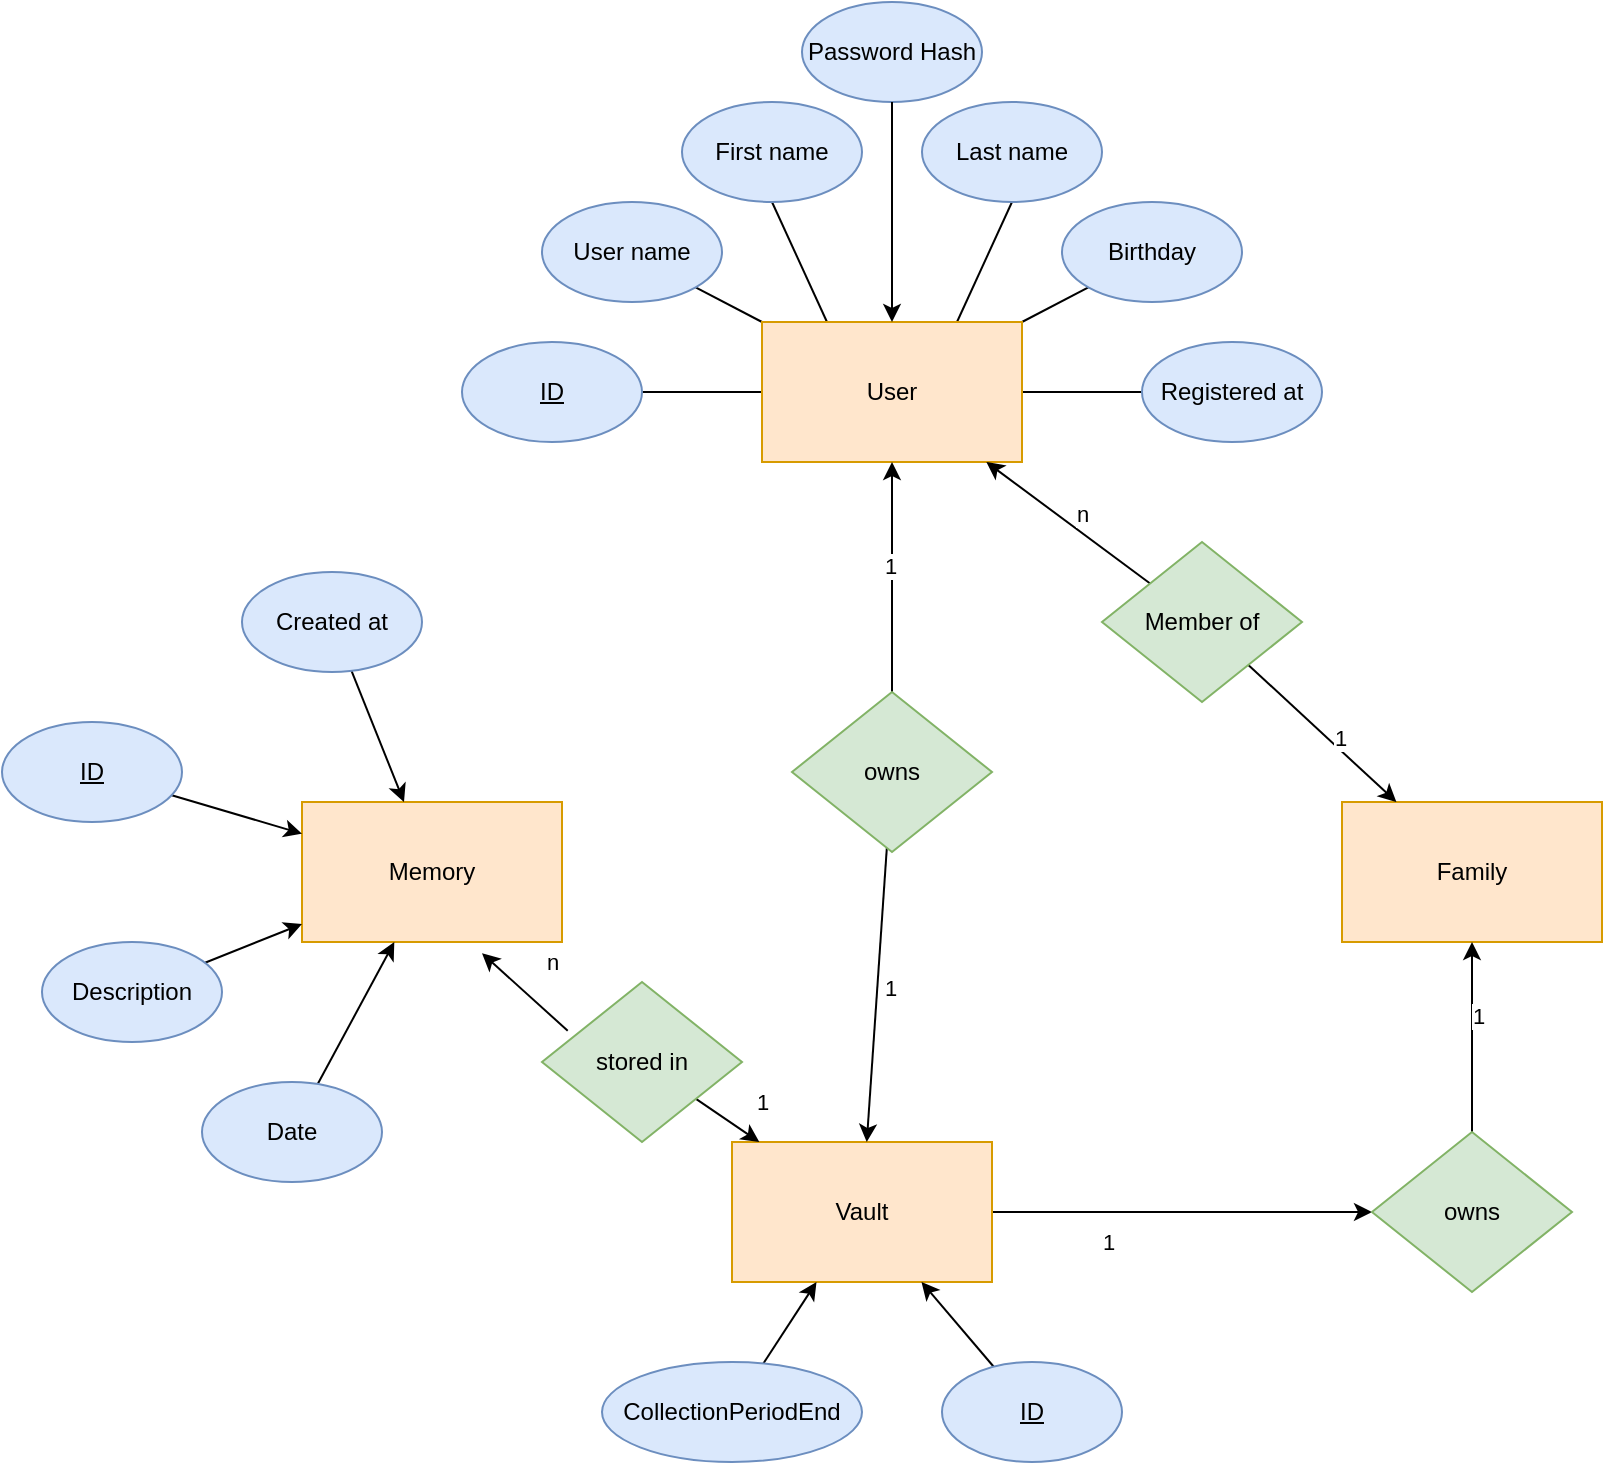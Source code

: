 <mxfile>
    <diagram id="G4HzG8G6dSyRFojKYMRV" name="Page-1">
        <mxGraphModel dx="1021" dy="1845" grid="1" gridSize="10" guides="1" tooltips="1" connect="1" arrows="1" fold="1" page="1" pageScale="1" pageWidth="850" pageHeight="1100" math="0" shadow="0">
            <root>
                <mxCell id="0"/>
                <mxCell id="1" parent="0"/>
                <mxCell id="26" value="" style="group" parent="1" vertex="1" connectable="0">
                    <mxGeometry x="240" y="-50" width="430" height="180" as="geometry"/>
                </mxCell>
                <mxCell id="15" style="edgeStyle=none;html=1;exitX=0;exitY=0.5;exitDx=0;exitDy=0;entryX=1;entryY=0.5;entryDx=0;entryDy=0;endArrow=none;endFill=0;" parent="26" source="13" target="14" edge="1">
                    <mxGeometry relative="1" as="geometry"/>
                </mxCell>
                <mxCell id="21" style="edgeStyle=none;html=1;exitX=0;exitY=0;exitDx=0;exitDy=0;entryX=1;entryY=1;entryDx=0;entryDy=0;endArrow=none;endFill=0;" parent="26" source="13" target="17" edge="1">
                    <mxGeometry relative="1" as="geometry"/>
                </mxCell>
                <mxCell id="22" style="edgeStyle=none;html=1;exitX=0.25;exitY=0;exitDx=0;exitDy=0;entryX=0.5;entryY=1;entryDx=0;entryDy=0;endArrow=none;endFill=0;" parent="26" source="13" target="16" edge="1">
                    <mxGeometry relative="1" as="geometry"/>
                </mxCell>
                <mxCell id="23" style="edgeStyle=none;html=1;exitX=0.75;exitY=0;exitDx=0;exitDy=0;entryX=0.5;entryY=1;entryDx=0;entryDy=0;endArrow=none;endFill=0;" parent="26" source="13" target="18" edge="1">
                    <mxGeometry relative="1" as="geometry"/>
                </mxCell>
                <mxCell id="24" style="edgeStyle=none;html=1;exitX=1;exitY=0;exitDx=0;exitDy=0;entryX=0;entryY=1;entryDx=0;entryDy=0;endArrow=none;endFill=0;" parent="26" source="13" target="19" edge="1">
                    <mxGeometry relative="1" as="geometry"/>
                </mxCell>
                <mxCell id="25" style="edgeStyle=none;html=1;exitX=1;exitY=0.5;exitDx=0;exitDy=0;entryX=0;entryY=0.5;entryDx=0;entryDy=0;endArrow=none;endFill=0;" parent="26" source="13" target="20" edge="1">
                    <mxGeometry relative="1" as="geometry"/>
                </mxCell>
                <mxCell id="13" value="User" style="rounded=0;whiteSpace=wrap;html=1;fillColor=#ffe6cc;strokeColor=#d79b00;" parent="26" vertex="1">
                    <mxGeometry x="150" y="110" width="130" height="70" as="geometry"/>
                </mxCell>
                <mxCell id="14" value="ID" style="ellipse;whiteSpace=wrap;html=1;fontStyle=4;fillColor=#dae8fc;strokeColor=#6c8ebf;" parent="26" vertex="1">
                    <mxGeometry y="120" width="90" height="50" as="geometry"/>
                </mxCell>
                <mxCell id="16" value="First name" style="ellipse;whiteSpace=wrap;html=1;fontStyle=0;fillColor=#dae8fc;strokeColor=#6c8ebf;" parent="26" vertex="1">
                    <mxGeometry x="110" width="90" height="50" as="geometry"/>
                </mxCell>
                <mxCell id="17" value="User name" style="ellipse;whiteSpace=wrap;html=1;fontStyle=0;fillColor=#dae8fc;strokeColor=#6c8ebf;" parent="26" vertex="1">
                    <mxGeometry x="40" y="50" width="90" height="50" as="geometry"/>
                </mxCell>
                <mxCell id="18" value="Last name" style="ellipse;whiteSpace=wrap;html=1;fontStyle=0;fillColor=#dae8fc;strokeColor=#6c8ebf;" parent="26" vertex="1">
                    <mxGeometry x="230" width="90" height="50" as="geometry"/>
                </mxCell>
                <mxCell id="19" value="Birthday" style="ellipse;whiteSpace=wrap;html=1;fontStyle=0;fillColor=#dae8fc;strokeColor=#6c8ebf;" parent="26" vertex="1">
                    <mxGeometry x="300" y="50" width="90" height="50" as="geometry"/>
                </mxCell>
                <mxCell id="20" value="Registered at" style="ellipse;whiteSpace=wrap;html=1;fontStyle=0;fillColor=#dae8fc;strokeColor=#6c8ebf;" parent="26" vertex="1">
                    <mxGeometry x="340" y="120" width="90" height="50" as="geometry"/>
                </mxCell>
                <mxCell id="43" value="" style="edgeStyle=none;html=1;" parent="1" source="33" target="42" edge="1">
                    <mxGeometry relative="1" as="geometry"/>
                </mxCell>
                <mxCell id="45" value="1" style="edgeLabel;html=1;align=center;verticalAlign=middle;resizable=0;points=[];" parent="43" vertex="1" connectable="0">
                    <mxGeometry x="-0.126" relative="1" as="geometry">
                        <mxPoint x="-25" y="15" as="offset"/>
                    </mxGeometry>
                </mxCell>
                <mxCell id="33" value="Vault" style="rounded=0;whiteSpace=wrap;html=1;fillColor=#ffe6cc;strokeColor=#d79b00;" parent="1" vertex="1">
                    <mxGeometry x="375" y="470" width="130" height="70" as="geometry"/>
                </mxCell>
                <mxCell id="39" value="" style="edgeStyle=none;html=1;" parent="1" source="34" target="33" edge="1">
                    <mxGeometry relative="1" as="geometry"/>
                </mxCell>
                <mxCell id="34" value="ID" style="ellipse;whiteSpace=wrap;html=1;fontStyle=4;fillColor=#dae8fc;strokeColor=#6c8ebf;" parent="1" vertex="1">
                    <mxGeometry x="480" y="580" width="90" height="50" as="geometry"/>
                </mxCell>
                <mxCell id="37" value="" style="edgeStyle=none;html=1;" parent="1" source="36" target="33" edge="1">
                    <mxGeometry relative="1" as="geometry"/>
                </mxCell>
                <mxCell id="36" value="CollectionPeriodEnd" style="ellipse;whiteSpace=wrap;html=1;fontStyle=0;fillColor=#dae8fc;strokeColor=#6c8ebf;" parent="1" vertex="1">
                    <mxGeometry x="310" y="580" width="130" height="50" as="geometry"/>
                </mxCell>
                <mxCell id="41" value="Family" style="rounded=0;whiteSpace=wrap;html=1;fillColor=#ffe6cc;strokeColor=#d79b00;" parent="1" vertex="1">
                    <mxGeometry x="680" y="300" width="130" height="70" as="geometry"/>
                </mxCell>
                <mxCell id="44" value="" style="edgeStyle=none;html=1;" parent="1" source="42" target="41" edge="1">
                    <mxGeometry relative="1" as="geometry"/>
                </mxCell>
                <mxCell id="46" value="1" style="edgeLabel;html=1;align=center;verticalAlign=middle;resizable=0;points=[];" parent="44" vertex="1" connectable="0">
                    <mxGeometry x="0.479" y="-3" relative="1" as="geometry">
                        <mxPoint y="12" as="offset"/>
                    </mxGeometry>
                </mxCell>
                <mxCell id="42" value="owns" style="rhombus;whiteSpace=wrap;html=1;fillColor=#d5e8d4;strokeColor=#82b366;" parent="1" vertex="1">
                    <mxGeometry x="695" y="465" width="100" height="80" as="geometry"/>
                </mxCell>
                <mxCell id="56" value="" style="edgeStyle=none;html=1;" parent="1" edge="1">
                    <mxGeometry relative="1" as="geometry">
                        <mxPoint x="292.856" y="414.381" as="sourcePoint"/>
                        <mxPoint x="250.004" y="375.61" as="targetPoint"/>
                    </mxGeometry>
                </mxCell>
                <mxCell id="66" value="n" style="edgeLabel;html=1;align=center;verticalAlign=middle;resizable=0;points=[];" parent="56" vertex="1" connectable="0">
                    <mxGeometry x="-0.1" y="-3" relative="1" as="geometry">
                        <mxPoint x="9" y="-15" as="offset"/>
                    </mxGeometry>
                </mxCell>
                <mxCell id="57" value="" style="edgeStyle=none;html=1;" parent="1" source="51" target="33" edge="1">
                    <mxGeometry relative="1" as="geometry"/>
                </mxCell>
                <mxCell id="67" value="1" style="edgeLabel;html=1;align=center;verticalAlign=middle;resizable=0;points=[];" parent="57" vertex="1" connectable="0">
                    <mxGeometry x="0.104" y="1" relative="1" as="geometry">
                        <mxPoint x="15" y="-10" as="offset"/>
                    </mxGeometry>
                </mxCell>
                <mxCell id="51" value="stored in" style="rhombus;whiteSpace=wrap;html=1;fillColor=#d5e8d4;strokeColor=#82b366;" parent="1" vertex="1">
                    <mxGeometry x="280" y="390" width="100" height="80" as="geometry"/>
                </mxCell>
                <mxCell id="2" value="Memory" style="rounded=0;whiteSpace=wrap;html=1;fillColor=#ffe6cc;strokeColor=#d79b00;" parent="1" vertex="1">
                    <mxGeometry x="160" y="300" width="130" height="70" as="geometry"/>
                </mxCell>
                <mxCell id="53" value="" style="edgeStyle=none;html=1;" parent="1" source="3" target="2" edge="1">
                    <mxGeometry relative="1" as="geometry"/>
                </mxCell>
                <mxCell id="3" value="ID" style="ellipse;whiteSpace=wrap;html=1;fontStyle=4;fillColor=#dae8fc;strokeColor=#6c8ebf;" parent="1" vertex="1">
                    <mxGeometry x="10" y="260" width="90" height="50" as="geometry"/>
                </mxCell>
                <mxCell id="54" value="" style="edgeStyle=none;html=1;" parent="1" source="6" target="2" edge="1">
                    <mxGeometry relative="1" as="geometry"/>
                </mxCell>
                <mxCell id="6" value="Description" style="ellipse;whiteSpace=wrap;html=1;fontStyle=0;fillColor=#dae8fc;strokeColor=#6c8ebf;" parent="1" vertex="1">
                    <mxGeometry x="30" y="370" width="90" height="50" as="geometry"/>
                </mxCell>
                <mxCell id="55" value="" style="edgeStyle=none;html=1;" parent="1" source="7" target="2" edge="1">
                    <mxGeometry relative="1" as="geometry"/>
                </mxCell>
                <mxCell id="7" value="Date" style="ellipse;whiteSpace=wrap;html=1;fontStyle=0;fillColor=#dae8fc;strokeColor=#6c8ebf;" parent="1" vertex="1">
                    <mxGeometry x="110" y="440" width="90" height="50" as="geometry"/>
                </mxCell>
                <mxCell id="52" value="" style="edgeStyle=none;html=1;" parent="1" source="8" target="2" edge="1">
                    <mxGeometry relative="1" as="geometry"/>
                </mxCell>
                <mxCell id="8" value="Created at" style="ellipse;whiteSpace=wrap;html=1;fontStyle=0;fillColor=#dae8fc;strokeColor=#6c8ebf;" parent="1" vertex="1">
                    <mxGeometry x="130" y="185" width="90" height="50" as="geometry"/>
                </mxCell>
                <mxCell id="59" value="" style="edgeStyle=none;html=1;" parent="1" source="58" target="13" edge="1">
                    <mxGeometry relative="1" as="geometry"/>
                </mxCell>
                <mxCell id="73" value="n" style="edgeLabel;html=1;align=center;verticalAlign=middle;resizable=0;points=[];" vertex="1" connectable="0" parent="59">
                    <mxGeometry x="-0.071" y="-7" relative="1" as="geometry">
                        <mxPoint y="-1" as="offset"/>
                    </mxGeometry>
                </mxCell>
                <mxCell id="60" value="" style="edgeStyle=none;html=1;" parent="1" source="58" target="41" edge="1">
                    <mxGeometry relative="1" as="geometry"/>
                </mxCell>
                <mxCell id="76" value="1" style="edgeLabel;html=1;align=center;verticalAlign=middle;resizable=0;points=[];" vertex="1" connectable="0" parent="60">
                    <mxGeometry x="0.145" y="4" relative="1" as="geometry">
                        <mxPoint as="offset"/>
                    </mxGeometry>
                </mxCell>
                <mxCell id="58" value="Member of" style="rhombus;whiteSpace=wrap;html=1;fillColor=#d5e8d4;strokeColor=#82b366;" parent="1" vertex="1">
                    <mxGeometry x="560" y="170" width="100" height="80" as="geometry"/>
                </mxCell>
                <mxCell id="61" value="Password Hash" style="ellipse;whiteSpace=wrap;html=1;fontStyle=0;fillColor=#dae8fc;strokeColor=#6c8ebf;" parent="1" vertex="1">
                    <mxGeometry x="410" y="-100" width="90" height="50" as="geometry"/>
                </mxCell>
                <mxCell id="63" value="" style="edgeStyle=none;html=1;" parent="1" source="61" target="13" edge="1">
                    <mxGeometry relative="1" as="geometry"/>
                </mxCell>
                <mxCell id="69" value="" style="edgeStyle=none;html=1;" parent="1" source="68" target="13" edge="1">
                    <mxGeometry relative="1" as="geometry"/>
                </mxCell>
                <mxCell id="71" value="1" style="edgeLabel;html=1;align=center;verticalAlign=middle;resizable=0;points=[];" parent="69" vertex="1" connectable="0">
                    <mxGeometry x="0.102" y="1" relative="1" as="geometry">
                        <mxPoint as="offset"/>
                    </mxGeometry>
                </mxCell>
                <mxCell id="70" value="" style="edgeStyle=none;html=1;" parent="1" source="68" target="33" edge="1">
                    <mxGeometry relative="1" as="geometry"/>
                </mxCell>
                <mxCell id="72" value="1" style="edgeLabel;html=1;align=center;verticalAlign=middle;resizable=0;points=[];" parent="70" vertex="1" connectable="0">
                    <mxGeometry x="-0.047" y="6" relative="1" as="geometry">
                        <mxPoint as="offset"/>
                    </mxGeometry>
                </mxCell>
                <mxCell id="68" value="owns" style="rhombus;whiteSpace=wrap;html=1;fillColor=#d5e8d4;strokeColor=#82b366;" parent="1" vertex="1">
                    <mxGeometry x="405" y="245" width="100" height="80" as="geometry"/>
                </mxCell>
            </root>
        </mxGraphModel>
    </diagram>
</mxfile>